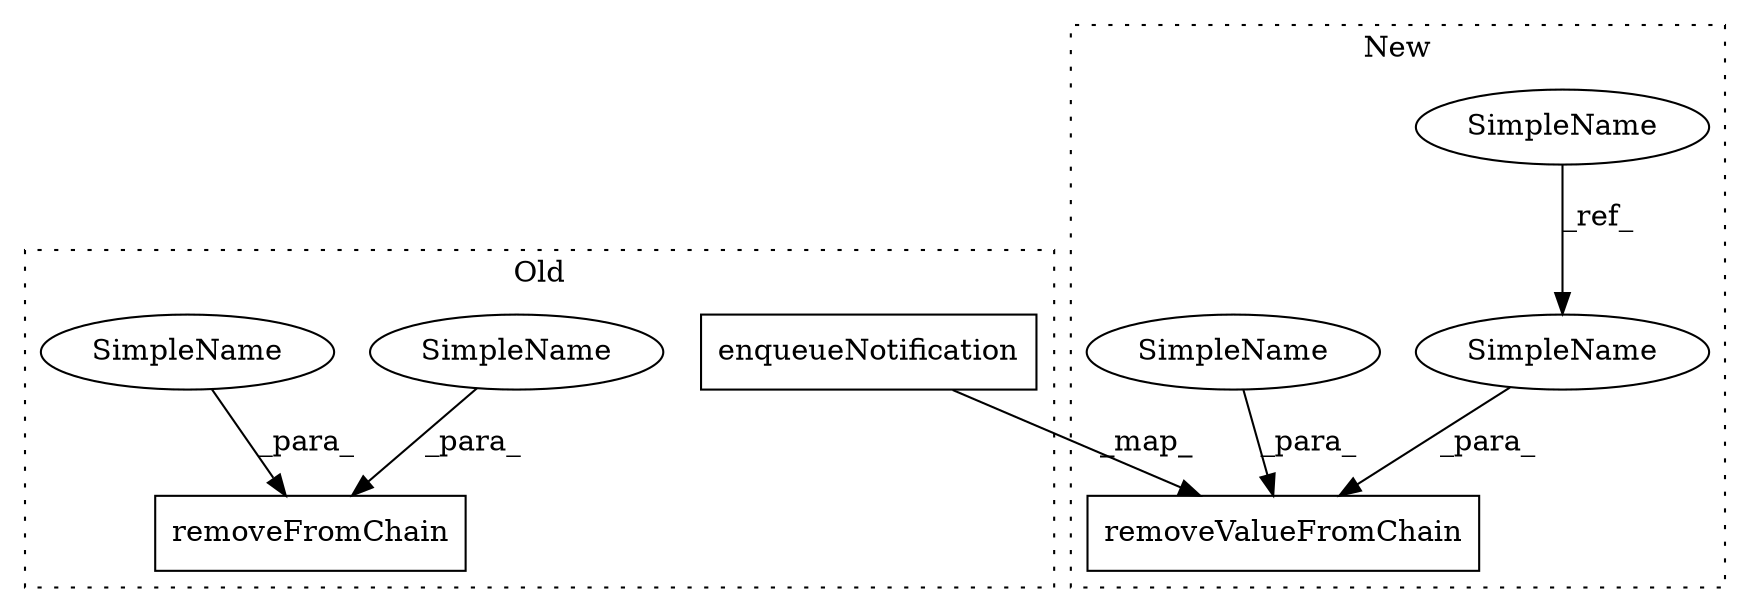 digraph G {
subgraph cluster0 {
1 [label="enqueueNotification" a="32" s="98295,98378" l="20,1" shape="box"];
4 [label="removeFromChain" a="32" s="98425,98449" l="16,1" shape="box"];
5 [label="SimpleName" a="42" s="98441" l="5" shape="ellipse"];
7 [label="SimpleName" a="42" s="98448" l="1" shape="ellipse"];
label = "Old";
style="dotted";
}
subgraph cluster1 {
2 [label="removeValueFromChain" a="32" s="102065,102176" l="38,1" shape="box"];
3 [label="SimpleName" a="42" s="101928" l="1" shape="ellipse"];
6 [label="SimpleName" a="42" s="102110" l="1" shape="ellipse"];
8 [label="SimpleName" a="42" s="102103" l="5" shape="ellipse"];
label = "New";
style="dotted";
}
1 -> 2 [label="_map_"];
3 -> 6 [label="_ref_"];
5 -> 4 [label="_para_"];
6 -> 2 [label="_para_"];
7 -> 4 [label="_para_"];
8 -> 2 [label="_para_"];
}